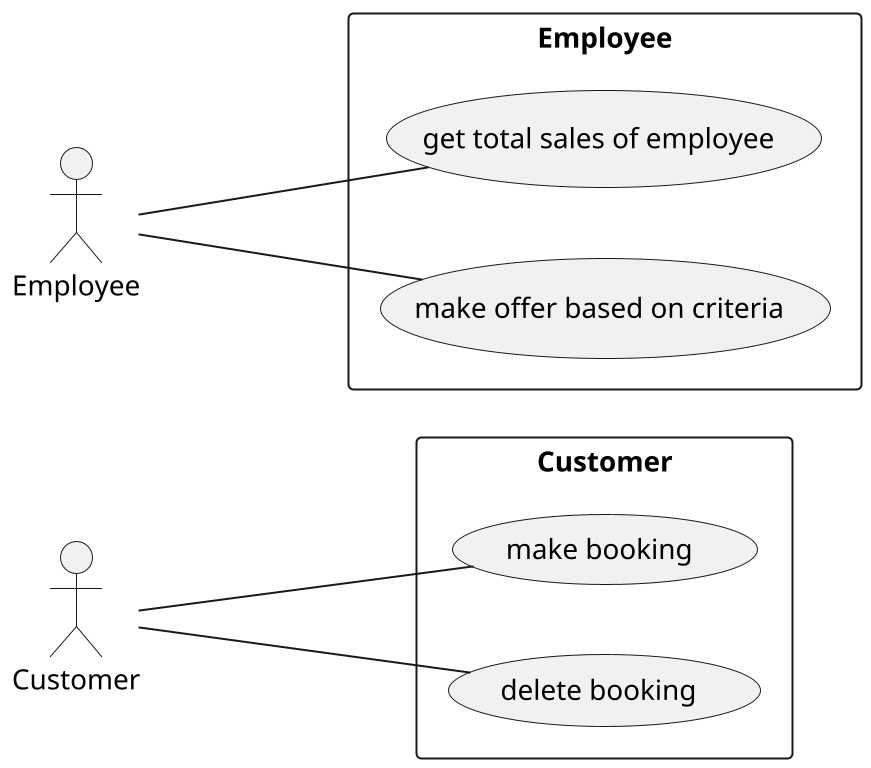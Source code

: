 @startuml
left to right direction
scale 1024 width
scale 768 height

actor "Customer" as customer
actor "Employee" as employee

rectangle "Employee" {
    usecase "get total sales of employee" as ucGetTotalSales
    usecase "make offer based on criteria" as ucMakeOffer

}
rectangle "Customer" {
    usecase "make booking" as ucMakeBooking
    usecase "delete booking" as ucDeleteBooking
}

customer --- ucMakeBooking
customer --- ucDeleteBooking
employee --- ucGetTotalSales
employee --- ucMakeOffer
@enduml